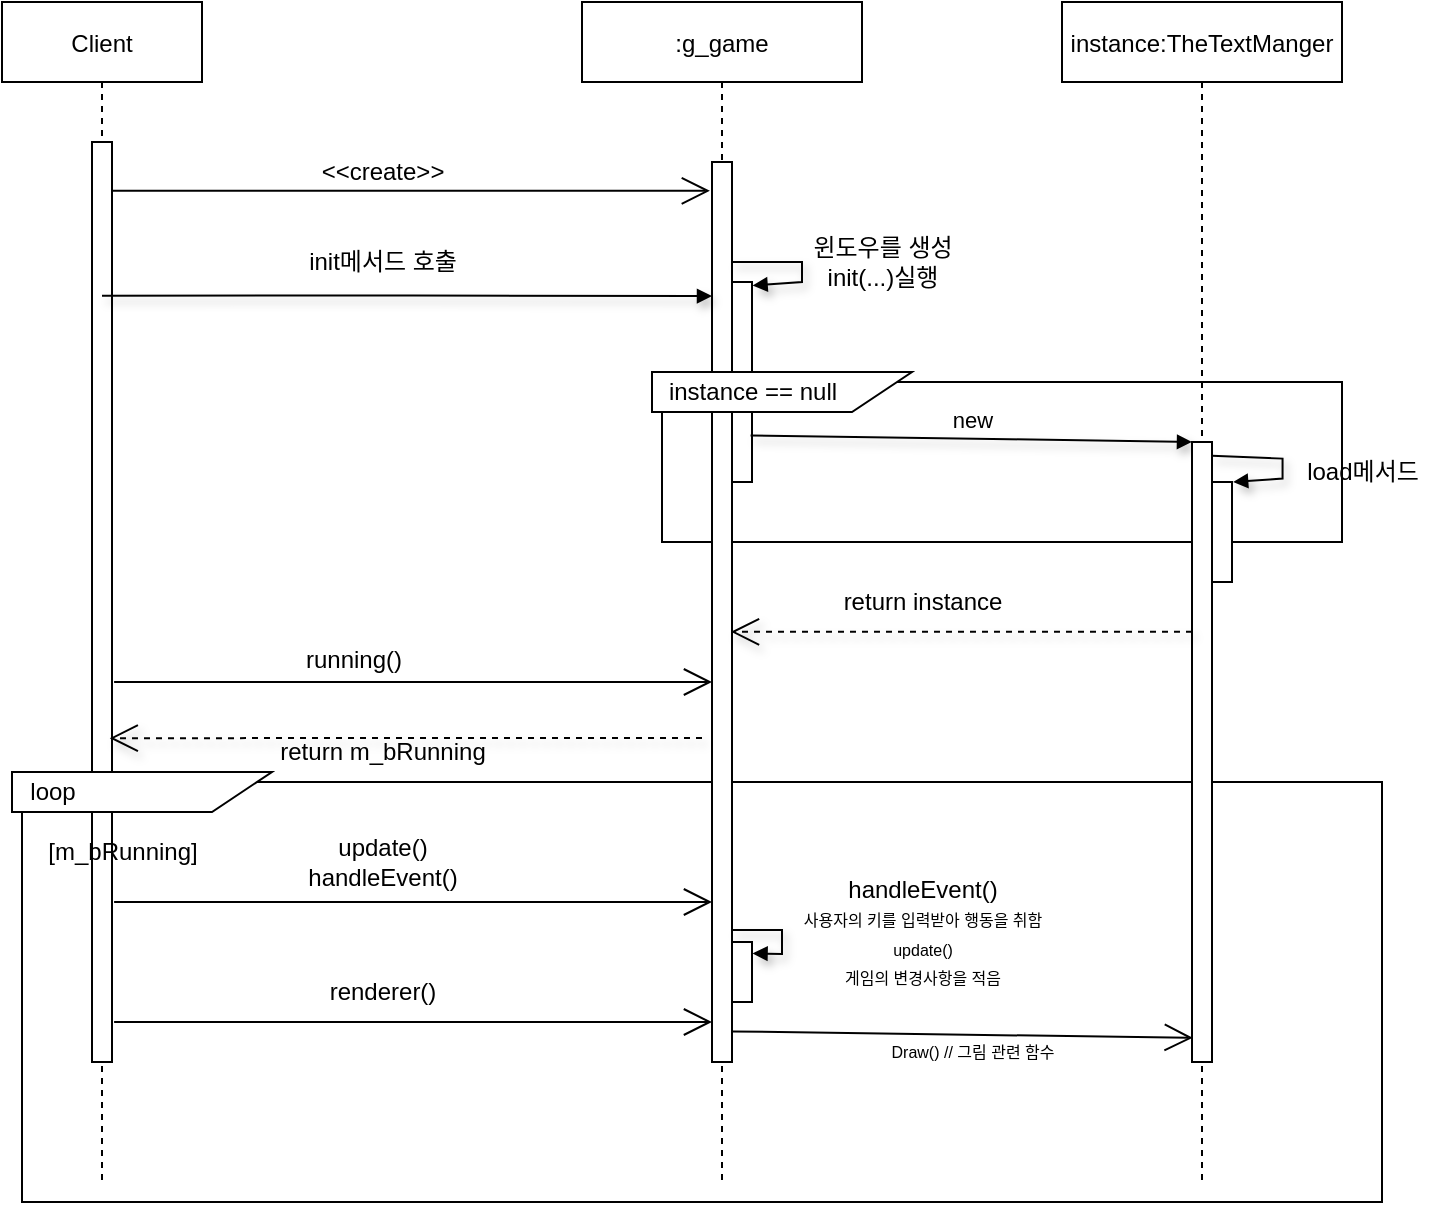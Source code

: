 <mxfile version="20.3.6" type="github">
  <diagram id="kgpKYQtTHZ0yAKxKKP6v" name="Page-1">
    <mxGraphModel dx="981" dy="574" grid="1" gridSize="10" guides="1" tooltips="1" connect="1" arrows="1" fold="1" page="1" pageScale="1" pageWidth="850" pageHeight="1100" math="0" shadow="0">
      <root>
        <mxCell id="0" />
        <mxCell id="1" parent="0" />
        <mxCell id="jkN1okuhj4e73W9qsJ84-46" value="" style="verticalLabelPosition=bottom;verticalAlign=top;html=1;shape=mxgraph.basic.rect;fillColor2=none;strokeWidth=1;size=20;indent=5;fillColor=none;" vertex="1" parent="1">
          <mxGeometry x="130" y="470" width="680" height="210" as="geometry" />
        </mxCell>
        <mxCell id="jkN1okuhj4e73W9qsJ84-33" value="" style="verticalLabelPosition=bottom;verticalAlign=top;html=1;shape=mxgraph.basic.rect;fillColor2=none;strokeWidth=1;size=20;indent=5;fillColor=none;" vertex="1" parent="1">
          <mxGeometry x="450" y="270" width="340" height="80" as="geometry" />
        </mxCell>
        <mxCell id="3nuBFxr9cyL0pnOWT2aG-1" value="Client" style="shape=umlLifeline;perimeter=lifelinePerimeter;container=1;collapsible=0;recursiveResize=0;rounded=0;shadow=0;strokeWidth=1;" parent="1" vertex="1">
          <mxGeometry x="120" y="80" width="100" height="590" as="geometry" />
        </mxCell>
        <mxCell id="3nuBFxr9cyL0pnOWT2aG-2" value="" style="points=[];perimeter=orthogonalPerimeter;rounded=0;shadow=0;strokeWidth=1;" parent="3nuBFxr9cyL0pnOWT2aG-1" vertex="1">
          <mxGeometry x="45" y="70" width="10" height="460" as="geometry" />
        </mxCell>
        <mxCell id="3nuBFxr9cyL0pnOWT2aG-5" value=":g_game" style="shape=umlLifeline;perimeter=lifelinePerimeter;container=0;collapsible=0;recursiveResize=0;rounded=0;shadow=0;strokeWidth=1;" parent="1" vertex="1">
          <mxGeometry x="410" y="80" width="140" height="590" as="geometry" />
        </mxCell>
        <mxCell id="jkN1okuhj4e73W9qsJ84-1" value="instance:TheTextManger" style="shape=umlLifeline;perimeter=lifelinePerimeter;container=1;collapsible=0;recursiveResize=0;rounded=0;shadow=0;strokeWidth=1;" vertex="1" parent="1">
          <mxGeometry x="650" y="80" width="140" height="590" as="geometry" />
        </mxCell>
        <mxCell id="jkN1okuhj4e73W9qsJ84-43" value="" style="verticalLabelPosition=bottom;verticalAlign=top;html=1;shape=mxgraph.basic.rect;fillColor2=none;strokeWidth=1;size=20;indent=5;" vertex="1" parent="jkN1okuhj4e73W9qsJ84-1">
          <mxGeometry x="75" y="240" width="10" height="50" as="geometry" />
        </mxCell>
        <mxCell id="jkN1okuhj4e73W9qsJ84-44" value="" style="html=1;verticalAlign=bottom;endArrow=block;shadow=1;endSize=5;jumpStyle=none;entryX=1.028;entryY=0.017;entryDx=0;entryDy=0;entryPerimeter=0;rounded=0;exitX=0.972;exitY=0.187;exitDx=0;exitDy=0;exitPerimeter=0;" edge="1" parent="jkN1okuhj4e73W9qsJ84-1">
          <mxGeometry width="80" relative="1" as="geometry">
            <mxPoint x="75" y="226.92" as="sourcePoint" />
            <mxPoint x="85.56" y="240.0" as="targetPoint" />
            <Array as="points">
              <mxPoint x="110.28" y="228.3" />
              <mxPoint x="110.28" y="238.3" />
            </Array>
          </mxGeometry>
        </mxCell>
        <mxCell id="jkN1okuhj4e73W9qsJ84-6" value="&amp;lt;&amp;lt;create&amp;gt;&amp;gt;" style="text;html=1;align=center;verticalAlign=middle;resizable=0;points=[];autosize=1;strokeColor=none;fillColor=none;" vertex="1" parent="1">
          <mxGeometry x="270" y="150" width="80" height="30" as="geometry" />
        </mxCell>
        <mxCell id="jkN1okuhj4e73W9qsJ84-9" value="init메서드 호출" style="text;html=1;align=center;verticalAlign=middle;resizable=0;points=[];autosize=1;strokeColor=none;fillColor=none;" vertex="1" parent="1">
          <mxGeometry x="260" y="195" width="100" height="30" as="geometry" />
        </mxCell>
        <mxCell id="3nuBFxr9cyL0pnOWT2aG-6" value="" style="points=[];perimeter=orthogonalPerimeter;rounded=0;shadow=0;strokeWidth=1;" parent="1" vertex="1">
          <mxGeometry x="475" y="160" width="10" height="450" as="geometry" />
        </mxCell>
        <mxCell id="jkN1okuhj4e73W9qsJ84-5" value="" style="endArrow=open;endFill=1;endSize=12;html=1;rounded=0;entryX=-0.105;entryY=0.032;entryDx=0;entryDy=0;entryPerimeter=0;" edge="1" parent="1" source="3nuBFxr9cyL0pnOWT2aG-2" target="3nuBFxr9cyL0pnOWT2aG-6">
          <mxGeometry width="160" relative="1" as="geometry">
            <mxPoint x="180" y="160" as="sourcePoint" />
            <mxPoint x="470" y="159" as="targetPoint" />
          </mxGeometry>
        </mxCell>
        <mxCell id="jkN1okuhj4e73W9qsJ84-20" value="" style="html=1;verticalAlign=bottom;endArrow=block;shadow=1;endSize=5;jumpStyle=none;entryX=1.028;entryY=0.017;entryDx=0;entryDy=0;entryPerimeter=0;rounded=0;" edge="1" parent="1" source="3nuBFxr9cyL0pnOWT2aG-6" target="jkN1okuhj4e73W9qsJ84-22">
          <mxGeometry width="80" relative="1" as="geometry">
            <mxPoint x="490" y="210" as="sourcePoint" />
            <mxPoint x="355.57" y="251.7" as="targetPoint" />
            <Array as="points">
              <mxPoint x="520" y="210" />
              <mxPoint x="520" y="220" />
            </Array>
          </mxGeometry>
        </mxCell>
        <mxCell id="jkN1okuhj4e73W9qsJ84-22" value="" style="verticalLabelPosition=bottom;verticalAlign=top;html=1;shape=mxgraph.basic.rect;fillColor2=none;strokeWidth=1;size=20;indent=5;" vertex="1" parent="1">
          <mxGeometry x="485" y="220" width="10" height="100" as="geometry" />
        </mxCell>
        <mxCell id="jkN1okuhj4e73W9qsJ84-23" value="" style="endArrow=block;endFill=1;html=1;edgeStyle=orthogonalEdgeStyle;align=left;verticalAlign=top;rounded=0;shadow=1;endSize=5;jumpStyle=none;entryX=0;entryY=0.149;entryDx=0;entryDy=0;entryPerimeter=0;exitX=0.5;exitY=0.167;exitDx=0;exitDy=0;exitPerimeter=0;" edge="1" parent="1" source="3nuBFxr9cyL0pnOWT2aG-2" target="3nuBFxr9cyL0pnOWT2aG-6">
          <mxGeometry relative="1" as="geometry">
            <mxPoint x="180" y="227" as="sourcePoint" />
            <mxPoint x="340" y="190" as="targetPoint" />
          </mxGeometry>
        </mxCell>
        <mxCell id="jkN1okuhj4e73W9qsJ84-25" value="윈도우를 생성&lt;br&gt;init(...)실행" style="text;html=1;align=center;verticalAlign=middle;resizable=0;points=[];autosize=1;strokeColor=none;fillColor=none;" vertex="1" parent="1">
          <mxGeometry x="510" y="190" width="100" height="40" as="geometry" />
        </mxCell>
        <mxCell id="jkN1okuhj4e73W9qsJ84-28" value="new" style="html=1;verticalAlign=bottom;endArrow=block;rounded=0;shadow=1;endSize=5;jumpStyle=none;exitX=0.927;exitY=0.767;exitDx=0;exitDy=0;exitPerimeter=0;" edge="1" parent="1" source="jkN1okuhj4e73W9qsJ84-22" target="jkN1okuhj4e73W9qsJ84-2">
          <mxGeometry width="80" relative="1" as="geometry">
            <mxPoint x="500" y="300" as="sourcePoint" />
            <mxPoint x="710" y="300" as="targetPoint" />
            <Array as="points" />
          </mxGeometry>
        </mxCell>
        <mxCell id="jkN1okuhj4e73W9qsJ84-37" value="" style="shape=manualInput;whiteSpace=wrap;html=1;fillColor=default;rotation=90;direction=east;flipH=1;" vertex="1" parent="1">
          <mxGeometry x="500" y="210" width="20" height="130" as="geometry" />
        </mxCell>
        <mxCell id="jkN1okuhj4e73W9qsJ84-40" value="instance == null" style="text;html=1;align=center;verticalAlign=middle;resizable=0;points=[];autosize=1;strokeColor=none;fillColor=none;" vertex="1" parent="1">
          <mxGeometry x="440" y="260" width="110" height="30" as="geometry" />
        </mxCell>
        <mxCell id="jkN1okuhj4e73W9qsJ84-2" value="" style="points=[];perimeter=orthogonalPerimeter;rounded=0;shadow=0;strokeWidth=1;" vertex="1" parent="1">
          <mxGeometry x="715" y="300" width="10" height="310" as="geometry" />
        </mxCell>
        <mxCell id="jkN1okuhj4e73W9qsJ84-41" value="" style="endArrow=open;endSize=12;dashed=1;html=1;rounded=0;shadow=1;jumpStyle=none;entryX=0.948;entryY=0.522;entryDx=0;entryDy=0;entryPerimeter=0;" edge="1" parent="1" source="jkN1okuhj4e73W9qsJ84-2" target="3nuBFxr9cyL0pnOWT2aG-6">
          <mxGeometry width="160" relative="1" as="geometry">
            <mxPoint x="710" y="390" as="sourcePoint" />
            <mxPoint x="490" y="385" as="targetPoint" />
          </mxGeometry>
        </mxCell>
        <mxCell id="jkN1okuhj4e73W9qsJ84-42" value="return instance" style="text;html=1;align=center;verticalAlign=middle;resizable=0;points=[];autosize=1;strokeColor=none;fillColor=none;" vertex="1" parent="1">
          <mxGeometry x="530" y="365" width="100" height="30" as="geometry" />
        </mxCell>
        <mxCell id="jkN1okuhj4e73W9qsJ84-45" value="load메서드" style="text;html=1;align=center;verticalAlign=middle;resizable=0;points=[];autosize=1;strokeColor=none;fillColor=none;" vertex="1" parent="1">
          <mxGeometry x="760" y="300" width="80" height="30" as="geometry" />
        </mxCell>
        <mxCell id="jkN1okuhj4e73W9qsJ84-47" value="" style="shape=manualInput;whiteSpace=wrap;html=1;fillColor=default;rotation=90;direction=east;flipH=1;" vertex="1" parent="1">
          <mxGeometry x="180" y="410" width="20" height="130" as="geometry" />
        </mxCell>
        <mxCell id="jkN1okuhj4e73W9qsJ84-48" value="loop" style="text;html=1;align=center;verticalAlign=middle;resizable=0;points=[];autosize=1;strokeColor=none;fillColor=none;" vertex="1" parent="1">
          <mxGeometry x="120" y="460" width="50" height="30" as="geometry" />
        </mxCell>
        <mxCell id="jkN1okuhj4e73W9qsJ84-50" value="" style="endArrow=open;endFill=1;endSize=12;html=1;rounded=0;entryX=-0.105;entryY=0.032;entryDx=0;entryDy=0;entryPerimeter=0;" edge="1" parent="1">
          <mxGeometry width="160" relative="1" as="geometry">
            <mxPoint x="176.05" y="420" as="sourcePoint" />
            <mxPoint x="475.0" y="420" as="targetPoint" />
          </mxGeometry>
        </mxCell>
        <mxCell id="jkN1okuhj4e73W9qsJ84-51" value="running()" style="text;whiteSpace=wrap;html=1;" vertex="1" parent="1">
          <mxGeometry x="270" y="395" width="70" height="40" as="geometry" />
        </mxCell>
        <mxCell id="jkN1okuhj4e73W9qsJ84-52" value="" style="endArrow=open;endSize=12;dashed=1;html=1;rounded=0;shadow=1;jumpStyle=none;entryX=0.886;entryY=0.648;entryDx=0;entryDy=0;entryPerimeter=0;" edge="1" parent="1" target="3nuBFxr9cyL0pnOWT2aG-2">
          <mxGeometry width="160" relative="1" as="geometry">
            <mxPoint x="470" y="448" as="sourcePoint" />
            <mxPoint x="179.48" y="449.71" as="targetPoint" />
          </mxGeometry>
        </mxCell>
        <mxCell id="jkN1okuhj4e73W9qsJ84-53" value="&lt;div style=&quot;text-align: left;&quot;&gt;&lt;span style=&quot;background-color: initial;&quot;&gt;return m_bRunning&lt;/span&gt;&lt;/div&gt;" style="text;html=1;align=center;verticalAlign=middle;resizable=0;points=[];autosize=1;strokeColor=none;fillColor=none;" vertex="1" parent="1">
          <mxGeometry x="245" y="440" width="130" height="30" as="geometry" />
        </mxCell>
        <mxCell id="jkN1okuhj4e73W9qsJ84-55" value="&lt;font style=&quot;font-size: 12px;&quot;&gt;[&lt;span style=&quot;text-align: left;&quot;&gt;m_bRunning&lt;/span&gt;]&lt;/font&gt;" style="text;html=1;align=center;verticalAlign=middle;resizable=0;points=[];autosize=1;fontSize=12;imageWidth=30;imageHeight=30;fillColor=none;" vertex="1" parent="1">
          <mxGeometry x="130" y="490" width="100" height="30" as="geometry" />
        </mxCell>
        <mxCell id="jkN1okuhj4e73W9qsJ84-60" value="" style="endArrow=open;endFill=1;endSize=12;html=1;rounded=0;entryX=-0.105;entryY=0.032;entryDx=0;entryDy=0;entryPerimeter=0;" edge="1" parent="1">
          <mxGeometry width="160" relative="1" as="geometry">
            <mxPoint x="176.05" y="530" as="sourcePoint" />
            <mxPoint x="475" y="530" as="targetPoint" />
          </mxGeometry>
        </mxCell>
        <mxCell id="jkN1okuhj4e73W9qsJ84-62" value="update()&lt;br&gt;handleEvent()" style="text;html=1;align=center;verticalAlign=middle;resizable=0;points=[];autosize=1;strokeColor=none;fillColor=none;fontSize=12;" vertex="1" parent="1">
          <mxGeometry x="260" y="490" width="100" height="40" as="geometry" />
        </mxCell>
        <mxCell id="jkN1okuhj4e73W9qsJ84-63" value="" style="verticalLabelPosition=bottom;verticalAlign=top;html=1;shape=mxgraph.basic.rect;fillColor2=none;strokeWidth=1;size=20;indent=5;" vertex="1" parent="1">
          <mxGeometry x="485" y="550" width="10" height="30" as="geometry" />
        </mxCell>
        <mxCell id="jkN1okuhj4e73W9qsJ84-64" value="" style="html=1;verticalAlign=bottom;endArrow=block;shadow=1;endSize=5;jumpStyle=none;entryX=1.028;entryY=0.017;entryDx=0;entryDy=0;entryPerimeter=0;rounded=0;" edge="1" parent="1">
          <mxGeometry width="80" relative="1" as="geometry">
            <mxPoint x="485" y="544" as="sourcePoint" />
            <mxPoint x="495.28" y="555.7" as="targetPoint" />
            <Array as="points">
              <mxPoint x="510" y="544" />
              <mxPoint x="510" y="556" />
            </Array>
          </mxGeometry>
        </mxCell>
        <mxCell id="jkN1okuhj4e73W9qsJ84-65" value="handleEvent()&lt;br&gt;&lt;font style=&quot;font-size: 8px;&quot;&gt;사용자의 키를 입력받아 행동을 취함&lt;br&gt;update()&lt;br&gt;게임의 변경사항을 적음&lt;br&gt;&lt;/font&gt;" style="text;html=1;align=center;verticalAlign=middle;resizable=0;points=[];autosize=1;strokeColor=none;fillColor=none;fontSize=12;" vertex="1" parent="1">
          <mxGeometry x="490" y="510" width="180" height="70" as="geometry" />
        </mxCell>
        <mxCell id="jkN1okuhj4e73W9qsJ84-66" value="" style="endArrow=open;endFill=1;endSize=12;html=1;rounded=0;entryX=0.038;entryY=0.961;entryDx=0;entryDy=0;entryPerimeter=0;exitX=1.028;exitY=0.966;exitDx=0;exitDy=0;exitPerimeter=0;" edge="1" parent="1" source="3nuBFxr9cyL0pnOWT2aG-6" target="jkN1okuhj4e73W9qsJ84-2">
          <mxGeometry width="160" relative="1" as="geometry">
            <mxPoint x="485.0" y="590" as="sourcePoint" />
            <mxPoint x="710" y="590" as="targetPoint" />
          </mxGeometry>
        </mxCell>
        <mxCell id="jkN1okuhj4e73W9qsJ84-68" value="Draw() // 그림 관련 함수" style="text;html=1;align=center;verticalAlign=middle;resizable=0;points=[];autosize=1;strokeColor=none;fillColor=none;fontSize=8;" vertex="1" parent="1">
          <mxGeometry x="540" y="590" width="130" height="30" as="geometry" />
        </mxCell>
        <mxCell id="jkN1okuhj4e73W9qsJ84-69" value="" style="endArrow=open;endFill=1;endSize=12;html=1;rounded=0;entryX=-0.105;entryY=0.032;entryDx=0;entryDy=0;entryPerimeter=0;" edge="1" parent="1">
          <mxGeometry width="160" relative="1" as="geometry">
            <mxPoint x="176.05" y="590" as="sourcePoint" />
            <mxPoint x="475" y="590" as="targetPoint" />
          </mxGeometry>
        </mxCell>
        <mxCell id="jkN1okuhj4e73W9qsJ84-70" value="renderer()" style="text;html=1;align=center;verticalAlign=middle;resizable=0;points=[];autosize=1;strokeColor=none;fillColor=none;fontSize=12;" vertex="1" parent="1">
          <mxGeometry x="270" y="560" width="80" height="30" as="geometry" />
        </mxCell>
      </root>
    </mxGraphModel>
  </diagram>
</mxfile>
